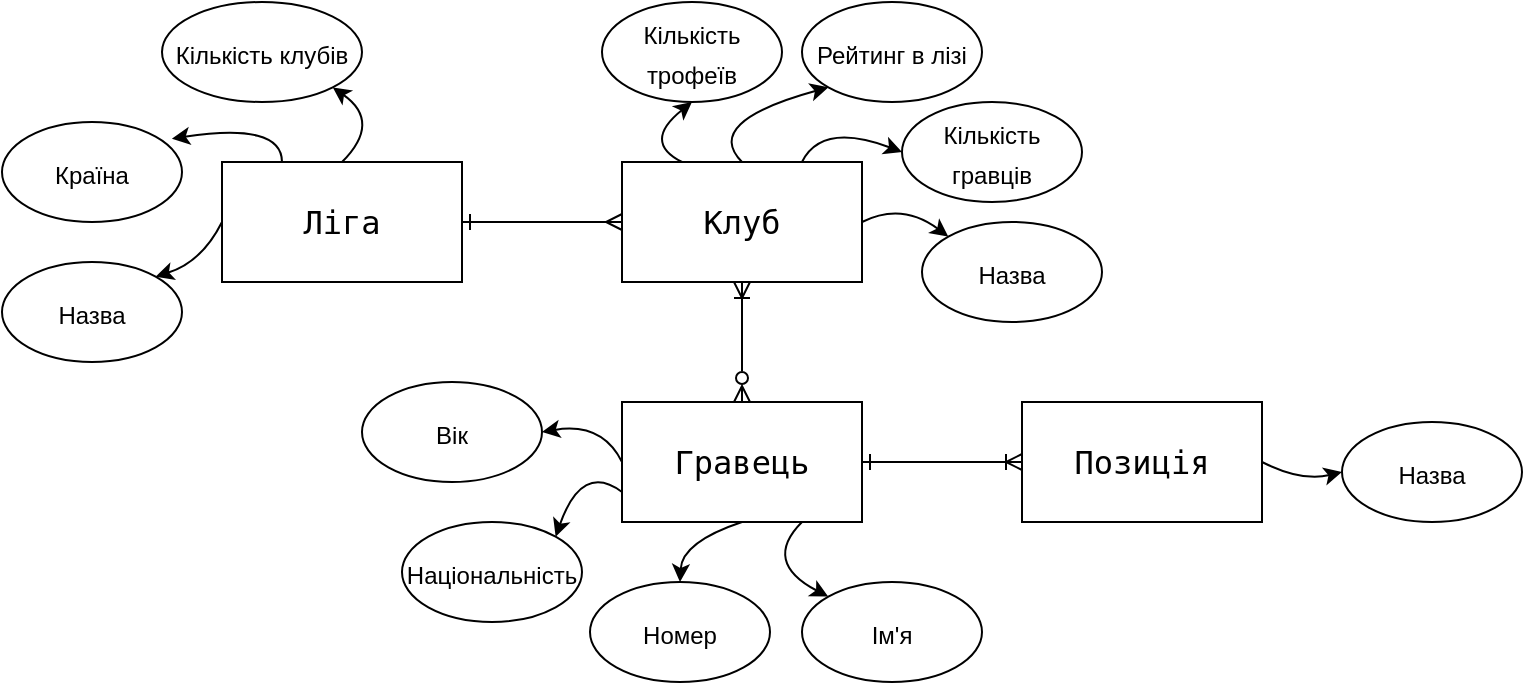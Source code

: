 <mxfile version="20.4.0" type="device"><diagram id="zrd00QhiV5g2cKaFiheF" name="Страница 2"><mxGraphModel dx="1209" dy="749" grid="1" gridSize="10" guides="1" tooltips="1" connect="1" arrows="1" fold="1" page="1" pageScale="1" pageWidth="827" pageHeight="1169" math="0" shadow="0"><root><mxCell id="0"/><mxCell id="1" parent="0"/><mxCell id="7dAUFChKys6a4MoUaGTX-20" style="edgeStyle=orthogonalEdgeStyle;rounded=0;orthogonalLoop=1;jettySize=auto;html=1;exitX=1;exitY=0.5;exitDx=0;exitDy=0;entryX=0;entryY=0.5;entryDx=0;entryDy=0;fontSize=12;strokeColor=default;endArrow=ERmany;endFill=0;startArrow=ERone;startFill=0;" parent="1" source="7dAUFChKys6a4MoUaGTX-1" target="7dAUFChKys6a4MoUaGTX-2" edge="1"><mxGeometry relative="1" as="geometry"/></mxCell><mxCell id="7dAUFChKys6a4MoUaGTX-1" value="&lt;pre style=&quot;&quot;&gt;&lt;font style=&quot;font-size: 16px;&quot;&gt;Ліга&lt;/font&gt;&lt;/pre&gt;" style="rounded=0;whiteSpace=wrap;html=1;" parent="1" vertex="1"><mxGeometry x="140" y="130" width="120" height="60" as="geometry"/></mxCell><mxCell id="7dAUFChKys6a4MoUaGTX-21" style="edgeStyle=orthogonalEdgeStyle;rounded=0;orthogonalLoop=1;jettySize=auto;html=1;exitX=0.5;exitY=1;exitDx=0;exitDy=0;entryX=0.5;entryY=0;entryDx=0;entryDy=0;fontSize=12;startArrow=ERoneToMany;startFill=0;endArrow=ERzeroToMany;endFill=0;" parent="1" source="7dAUFChKys6a4MoUaGTX-2" target="7dAUFChKys6a4MoUaGTX-3" edge="1"><mxGeometry relative="1" as="geometry"/></mxCell><mxCell id="7dAUFChKys6a4MoUaGTX-2" value="&lt;pre style=&quot;&quot;&gt;&lt;font style=&quot;font-size: 16px;&quot;&gt;Клуб&lt;/font&gt;&lt;/pre&gt;" style="rounded=0;whiteSpace=wrap;html=1;" parent="1" vertex="1"><mxGeometry x="340" y="130" width="120" height="60" as="geometry"/></mxCell><mxCell id="7dAUFChKys6a4MoUaGTX-22" style="edgeStyle=orthogonalEdgeStyle;rounded=0;orthogonalLoop=1;jettySize=auto;html=1;exitX=1;exitY=0.5;exitDx=0;exitDy=0;entryX=0;entryY=0.5;entryDx=0;entryDy=0;fontSize=12;startArrow=ERone;startFill=0;endArrow=ERoneToMany;endFill=0;" parent="1" source="7dAUFChKys6a4MoUaGTX-3" target="7dAUFChKys6a4MoUaGTX-4" edge="1"><mxGeometry relative="1" as="geometry"/></mxCell><mxCell id="7dAUFChKys6a4MoUaGTX-3" value="&lt;pre style=&quot;&quot;&gt;&lt;font style=&quot;font-size: 16px;&quot;&gt;Гравець&lt;/font&gt;&lt;/pre&gt;" style="rounded=0;whiteSpace=wrap;html=1;" parent="1" vertex="1"><mxGeometry x="340" y="250" width="120" height="60" as="geometry"/></mxCell><mxCell id="7dAUFChKys6a4MoUaGTX-4" value="&lt;pre style=&quot;&quot;&gt;&lt;font style=&quot;font-size: 16px;&quot;&gt;Позиція&lt;/font&gt;&lt;/pre&gt;" style="rounded=0;whiteSpace=wrap;html=1;" parent="1" vertex="1"><mxGeometry x="540" y="250" width="120" height="60" as="geometry"/></mxCell><mxCell id="7dAUFChKys6a4MoUaGTX-6" value="&lt;font style=&quot;font-size: 12px;&quot;&gt;Рейтинг в лізі&lt;/font&gt;" style="ellipse;whiteSpace=wrap;html=1;fontSize=16;" parent="1" vertex="1"><mxGeometry x="430" y="50" width="90" height="50" as="geometry"/></mxCell><mxCell id="7dAUFChKys6a4MoUaGTX-8" value="&lt;font style=&quot;font-size: 12px;&quot;&gt;Кількість клубів&lt;/font&gt;" style="ellipse;whiteSpace=wrap;html=1;fontSize=16;" parent="1" vertex="1"><mxGeometry x="110" y="50" width="100" height="50" as="geometry"/></mxCell><mxCell id="7dAUFChKys6a4MoUaGTX-9" value="&lt;font style=&quot;font-size: 12px;&quot;&gt;Вік&lt;/font&gt;" style="ellipse;whiteSpace=wrap;html=1;fontSize=16;" parent="1" vertex="1"><mxGeometry x="210" y="240" width="90" height="50" as="geometry"/></mxCell><mxCell id="7dAUFChKys6a4MoUaGTX-10" value="&lt;span style=&quot;font-size: 12px;&quot;&gt;Національність&lt;/span&gt;" style="ellipse;whiteSpace=wrap;html=1;fontSize=16;" parent="1" vertex="1"><mxGeometry x="230" y="310" width="90" height="50" as="geometry"/></mxCell><mxCell id="7dAUFChKys6a4MoUaGTX-11" value="&lt;font style=&quot;font-size: 12px;&quot;&gt;Країна&lt;/font&gt;" style="ellipse;whiteSpace=wrap;html=1;fontSize=16;" parent="1" vertex="1"><mxGeometry x="30" y="110" width="90" height="50" as="geometry"/></mxCell><mxCell id="7dAUFChKys6a4MoUaGTX-14" value="&lt;span style=&quot;font-size: 12px;&quot;&gt;Номер&lt;/span&gt;" style="ellipse;whiteSpace=wrap;html=1;fontSize=16;" parent="1" vertex="1"><mxGeometry x="324" y="340" width="90" height="50" as="geometry"/></mxCell><mxCell id="7dAUFChKys6a4MoUaGTX-18" value="&lt;font style=&quot;font-size: 12px;&quot;&gt;Кількість трофеїв&lt;/font&gt;" style="ellipse;whiteSpace=wrap;html=1;fontSize=16;" parent="1" vertex="1"><mxGeometry x="330" y="50" width="90" height="50" as="geometry"/></mxCell><mxCell id="7dAUFChKys6a4MoUaGTX-23" value="&lt;font style=&quot;font-size: 12px;&quot;&gt;Кількість гравців&lt;/font&gt;" style="ellipse;whiteSpace=wrap;html=1;fontSize=16;" parent="1" vertex="1"><mxGeometry x="480" y="100" width="90" height="50" as="geometry"/></mxCell><mxCell id="7dAUFChKys6a4MoUaGTX-26" value="" style="curved=1;endArrow=classic;html=1;rounded=0;fontSize=12;entryX=1;entryY=0.5;entryDx=0;entryDy=0;exitX=0;exitY=0.5;exitDx=0;exitDy=0;" parent="1" source="7dAUFChKys6a4MoUaGTX-3" target="7dAUFChKys6a4MoUaGTX-9" edge="1"><mxGeometry width="50" height="50" relative="1" as="geometry"><mxPoint x="390" y="320" as="sourcePoint"/><mxPoint x="440" y="270" as="targetPoint"/><Array as="points"><mxPoint x="330" y="260"/></Array></mxGeometry></mxCell><mxCell id="7dAUFChKys6a4MoUaGTX-31" value="" style="curved=1;endArrow=classic;html=1;rounded=0;fontSize=12;exitX=0;exitY=0.75;exitDx=0;exitDy=0;entryX=1;entryY=0;entryDx=0;entryDy=0;" parent="1" source="7dAUFChKys6a4MoUaGTX-3" target="7dAUFChKys6a4MoUaGTX-10" edge="1"><mxGeometry width="50" height="50" relative="1" as="geometry"><mxPoint x="500" y="435" as="sourcePoint"/><mxPoint x="190" y="420" as="targetPoint"/><Array as="points"><mxPoint x="320" y="280"/></Array></mxGeometry></mxCell><mxCell id="7dAUFChKys6a4MoUaGTX-32" value="" style="curved=1;endArrow=classic;html=1;rounded=0;fontSize=12;exitX=0.5;exitY=1;exitDx=0;exitDy=0;entryX=0.5;entryY=0;entryDx=0;entryDy=0;" parent="1" source="7dAUFChKys6a4MoUaGTX-3" target="7dAUFChKys6a4MoUaGTX-14" edge="1"><mxGeometry width="50" height="50" relative="1" as="geometry"><mxPoint x="350" y="305" as="sourcePoint"/><mxPoint x="306.82" y="307.322" as="targetPoint"/><Array as="points"><mxPoint x="370" y="320"/></Array></mxGeometry></mxCell><mxCell id="7dAUFChKys6a4MoUaGTX-34" value="" style="curved=1;endArrow=classic;html=1;rounded=0;fontSize=12;entryX=1;entryY=1;entryDx=0;entryDy=0;exitX=0.5;exitY=0;exitDx=0;exitDy=0;" parent="1" source="7dAUFChKys6a4MoUaGTX-1" target="7dAUFChKys6a4MoUaGTX-8" edge="1"><mxGeometry width="50" height="50" relative="1" as="geometry"><mxPoint x="350" y="290" as="sourcePoint"/><mxPoint x="320" y="265" as="targetPoint"/><Array as="points"><mxPoint x="220" y="110"/></Array></mxGeometry></mxCell><mxCell id="7dAUFChKys6a4MoUaGTX-35" value="" style="curved=1;endArrow=classic;html=1;rounded=0;fontSize=12;entryX=0.944;entryY=0.167;entryDx=0;entryDy=0;exitX=0.25;exitY=0;exitDx=0;exitDy=0;entryPerimeter=0;" parent="1" source="7dAUFChKys6a4MoUaGTX-1" target="7dAUFChKys6a4MoUaGTX-11" edge="1"><mxGeometry width="50" height="50" relative="1" as="geometry"><mxPoint x="210" y="140" as="sourcePoint"/><mxPoint x="205.355" y="102.678" as="targetPoint"/><Array as="points"><mxPoint x="170" y="110"/></Array></mxGeometry></mxCell><mxCell id="7dAUFChKys6a4MoUaGTX-36" value="" style="curved=1;endArrow=classic;html=1;rounded=0;fontSize=12;entryX=0.5;entryY=1;entryDx=0;entryDy=0;exitX=0.25;exitY=0;exitDx=0;exitDy=0;" parent="1" source="7dAUFChKys6a4MoUaGTX-2" target="7dAUFChKys6a4MoUaGTX-18" edge="1"><mxGeometry width="50" height="50" relative="1" as="geometry"><mxPoint x="210" y="140" as="sourcePoint"/><mxPoint x="205.355" y="102.678" as="targetPoint"/><Array as="points"><mxPoint x="350" y="120"/></Array></mxGeometry></mxCell><mxCell id="7dAUFChKys6a4MoUaGTX-37" value="" style="curved=1;endArrow=classic;html=1;rounded=0;fontSize=12;entryX=0;entryY=1;entryDx=0;entryDy=0;exitX=0.5;exitY=0;exitDx=0;exitDy=0;" parent="1" source="7dAUFChKys6a4MoUaGTX-2" target="7dAUFChKys6a4MoUaGTX-6" edge="1"><mxGeometry width="50" height="50" relative="1" as="geometry"><mxPoint x="380" y="140" as="sourcePoint"/><mxPoint x="385" y="110" as="targetPoint"/><Array as="points"><mxPoint x="380" y="110"/></Array></mxGeometry></mxCell><mxCell id="7dAUFChKys6a4MoUaGTX-38" value="" style="curved=1;endArrow=classic;html=1;rounded=0;fontSize=12;entryX=0;entryY=0.5;entryDx=0;entryDy=0;exitX=0.75;exitY=0;exitDx=0;exitDy=0;" parent="1" source="7dAUFChKys6a4MoUaGTX-2" target="7dAUFChKys6a4MoUaGTX-23" edge="1"><mxGeometry width="50" height="50" relative="1" as="geometry"><mxPoint x="410" y="140" as="sourcePoint"/><mxPoint x="453.18" y="102.678" as="targetPoint"/><Array as="points"><mxPoint x="440" y="110"/></Array></mxGeometry></mxCell><mxCell id="bkBtgybDXoHplM8-Cgsb-3" value="&lt;span style=&quot;font-size: 12px;&quot;&gt;Назва&lt;/span&gt;" style="ellipse;whiteSpace=wrap;html=1;fontSize=16;" parent="1" vertex="1"><mxGeometry x="700" y="260" width="90" height="50" as="geometry"/></mxCell><mxCell id="bkBtgybDXoHplM8-Cgsb-10" value="" style="curved=1;endArrow=classic;html=1;rounded=0;exitX=1;exitY=0.5;exitDx=0;exitDy=0;entryX=0;entryY=0.5;entryDx=0;entryDy=0;" parent="1" source="7dAUFChKys6a4MoUaGTX-4" target="bkBtgybDXoHplM8-Cgsb-3" edge="1"><mxGeometry width="50" height="50" relative="1" as="geometry"><mxPoint x="610" y="320" as="sourcePoint"/><mxPoint x="645" y="350" as="targetPoint"/><Array as="points"><mxPoint x="680" y="290"/></Array></mxGeometry></mxCell><mxCell id="NfpAifQyl24fEyORyCbO-1" value="&lt;span style=&quot;font-size: 12px;&quot;&gt;Ім'я&lt;/span&gt;" style="ellipse;whiteSpace=wrap;html=1;fontSize=16;" vertex="1" parent="1"><mxGeometry x="430" y="340" width="90" height="50" as="geometry"/></mxCell><mxCell id="NfpAifQyl24fEyORyCbO-2" value="&lt;span style=&quot;font-size: 12px;&quot;&gt;Назва&lt;/span&gt;" style="ellipse;whiteSpace=wrap;html=1;fontSize=16;" vertex="1" parent="1"><mxGeometry x="490" y="160" width="90" height="50" as="geometry"/></mxCell><mxCell id="NfpAifQyl24fEyORyCbO-3" value="&lt;span style=&quot;font-size: 12px;&quot;&gt;Назва&lt;/span&gt;" style="ellipse;whiteSpace=wrap;html=1;fontSize=16;" vertex="1" parent="1"><mxGeometry x="30" y="180" width="90" height="50" as="geometry"/></mxCell><mxCell id="NfpAifQyl24fEyORyCbO-4" value="" style="curved=1;endArrow=classic;html=1;rounded=0;fontSize=12;entryX=1;entryY=0;entryDx=0;entryDy=0;exitX=0;exitY=0.5;exitDx=0;exitDy=0;" edge="1" parent="1" source="7dAUFChKys6a4MoUaGTX-1" target="NfpAifQyl24fEyORyCbO-3"><mxGeometry width="50" height="50" relative="1" as="geometry"><mxPoint x="160" y="220" as="sourcePoint"/><mxPoint x="124.96" y="128.35" as="targetPoint"/><Array as="points"><mxPoint x="130" y="180"/></Array></mxGeometry></mxCell><mxCell id="NfpAifQyl24fEyORyCbO-5" value="" style="curved=1;endArrow=classic;html=1;rounded=0;fontSize=12;entryX=0;entryY=0;entryDx=0;entryDy=0;exitX=1;exitY=0.5;exitDx=0;exitDy=0;" edge="1" parent="1" source="7dAUFChKys6a4MoUaGTX-2" target="NfpAifQyl24fEyORyCbO-2"><mxGeometry width="50" height="50" relative="1" as="geometry"><mxPoint x="440" y="140" as="sourcePoint"/><mxPoint x="490" y="135" as="targetPoint"/><Array as="points"><mxPoint x="480" y="150"/></Array></mxGeometry></mxCell><mxCell id="NfpAifQyl24fEyORyCbO-6" value="" style="curved=1;endArrow=classic;html=1;rounded=0;fontSize=12;exitX=0.75;exitY=1;exitDx=0;exitDy=0;entryX=0;entryY=0;entryDx=0;entryDy=0;" edge="1" parent="1" source="7dAUFChKys6a4MoUaGTX-3" target="NfpAifQyl24fEyORyCbO-1"><mxGeometry width="50" height="50" relative="1" as="geometry"><mxPoint x="410" y="320" as="sourcePoint"/><mxPoint x="379" y="350" as="targetPoint"/><Array as="points"><mxPoint x="410" y="330"/></Array></mxGeometry></mxCell></root></mxGraphModel></diagram></mxfile>